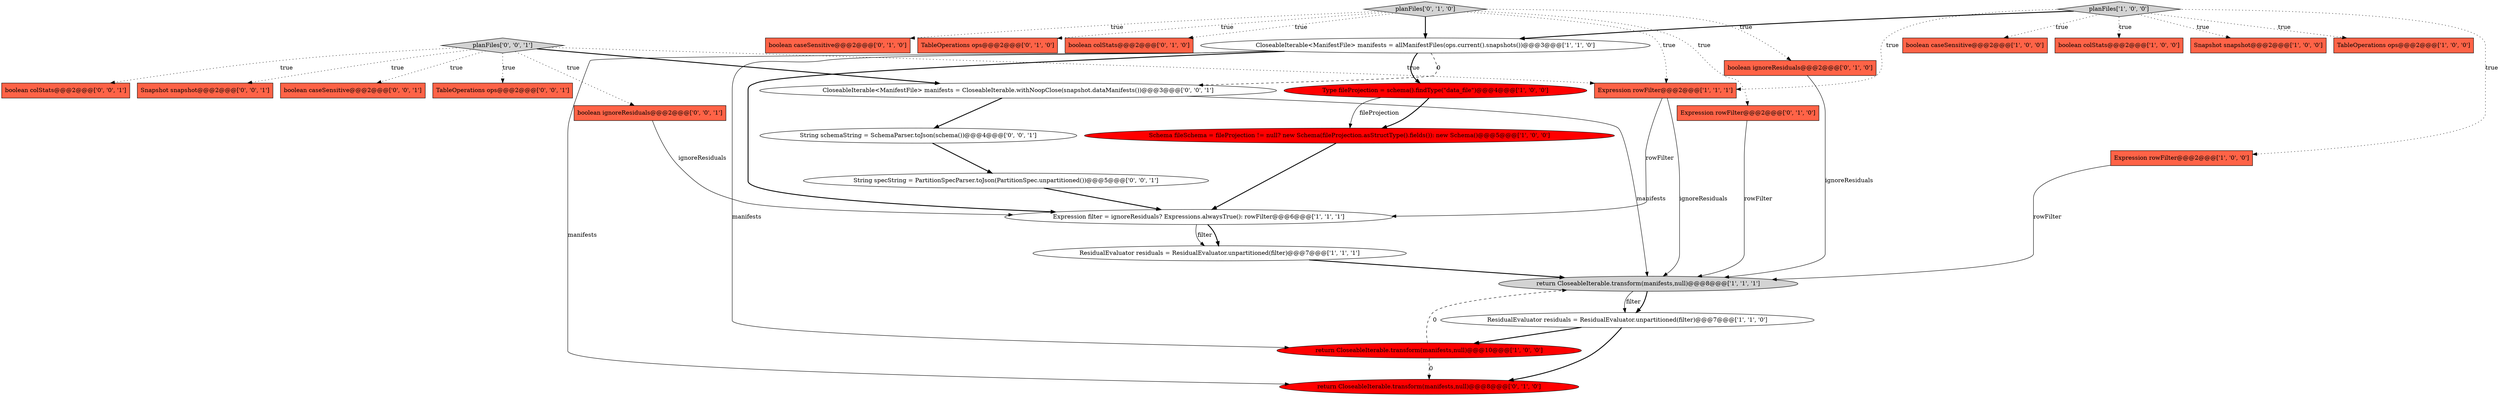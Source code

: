 digraph {
27 [style = filled, label = "boolean colStats@@@2@@@['0', '0', '1']", fillcolor = tomato, shape = box image = "AAA0AAABBB3BBB"];
19 [style = filled, label = "boolean ignoreResiduals@@@2@@@['0', '1', '0']", fillcolor = tomato, shape = box image = "AAA0AAABBB2BBB"];
5 [style = filled, label = "boolean caseSensitive@@@2@@@['1', '0', '0']", fillcolor = tomato, shape = box image = "AAA0AAABBB1BBB"];
29 [style = filled, label = "String specString = PartitionSpecParser.toJson(PartitionSpec.unpartitioned())@@@5@@@['0', '0', '1']", fillcolor = white, shape = ellipse image = "AAA0AAABBB3BBB"];
11 [style = filled, label = "Expression filter = ignoreResiduals? Expressions.alwaysTrue(): rowFilter@@@6@@@['1', '1', '1']", fillcolor = white, shape = ellipse image = "AAA0AAABBB1BBB"];
10 [style = filled, label = "boolean colStats@@@2@@@['1', '0', '0']", fillcolor = tomato, shape = box image = "AAA0AAABBB1BBB"];
7 [style = filled, label = "Snapshot snapshot@@@2@@@['1', '0', '0']", fillcolor = tomato, shape = box image = "AAA0AAABBB1BBB"];
15 [style = filled, label = "Expression rowFilter@@@2@@@['0', '1', '0']", fillcolor = tomato, shape = box image = "AAA0AAABBB2BBB"];
8 [style = filled, label = "return CloseableIterable.transform(manifests,null)@@@10@@@['1', '0', '0']", fillcolor = red, shape = ellipse image = "AAA1AAABBB1BBB"];
16 [style = filled, label = "boolean caseSensitive@@@2@@@['0', '1', '0']", fillcolor = tomato, shape = box image = "AAA0AAABBB2BBB"];
2 [style = filled, label = "return CloseableIterable.transform(manifests,null)@@@8@@@['1', '1', '1']", fillcolor = lightgray, shape = ellipse image = "AAA0AAABBB1BBB"];
12 [style = filled, label = "ResidualEvaluator residuals = ResidualEvaluator.unpartitioned(filter)@@@7@@@['1', '1', '0']", fillcolor = white, shape = ellipse image = "AAA0AAABBB1BBB"];
21 [style = filled, label = "planFiles['0', '1', '0']", fillcolor = lightgray, shape = diamond image = "AAA0AAABBB2BBB"];
3 [style = filled, label = "planFiles['1', '0', '0']", fillcolor = lightgray, shape = diamond image = "AAA0AAABBB1BBB"];
28 [style = filled, label = "Snapshot snapshot@@@2@@@['0', '0', '1']", fillcolor = tomato, shape = box image = "AAA0AAABBB3BBB"];
4 [style = filled, label = "Type fileProjection = schema().findType(\"data_file\")@@@4@@@['1', '0', '0']", fillcolor = red, shape = ellipse image = "AAA1AAABBB1BBB"];
22 [style = filled, label = "boolean ignoreResiduals@@@2@@@['0', '0', '1']", fillcolor = tomato, shape = box image = "AAA0AAABBB3BBB"];
26 [style = filled, label = "boolean caseSensitive@@@2@@@['0', '0', '1']", fillcolor = tomato, shape = box image = "AAA0AAABBB3BBB"];
18 [style = filled, label = "TableOperations ops@@@2@@@['0', '1', '0']", fillcolor = tomato, shape = box image = "AAA0AAABBB2BBB"];
9 [style = filled, label = "CloseableIterable<ManifestFile> manifests = allManifestFiles(ops.current().snapshots())@@@3@@@['1', '1', '0']", fillcolor = white, shape = ellipse image = "AAA0AAABBB1BBB"];
20 [style = filled, label = "return CloseableIterable.transform(manifests,null)@@@8@@@['0', '1', '0']", fillcolor = red, shape = ellipse image = "AAA1AAABBB2BBB"];
6 [style = filled, label = "Expression rowFilter@@@2@@@['1', '0', '0']", fillcolor = tomato, shape = box image = "AAA0AAABBB1BBB"];
1 [style = filled, label = "TableOperations ops@@@2@@@['1', '0', '0']", fillcolor = tomato, shape = box image = "AAA0AAABBB1BBB"];
24 [style = filled, label = "String schemaString = SchemaParser.toJson(schema())@@@4@@@['0', '0', '1']", fillcolor = white, shape = ellipse image = "AAA0AAABBB3BBB"];
14 [style = filled, label = "ResidualEvaluator residuals = ResidualEvaluator.unpartitioned(filter)@@@7@@@['1', '1', '1']", fillcolor = white, shape = ellipse image = "AAA0AAABBB1BBB"];
13 [style = filled, label = "Expression rowFilter@@@2@@@['1', '1', '1']", fillcolor = tomato, shape = box image = "AAA0AAABBB1BBB"];
30 [style = filled, label = "CloseableIterable<ManifestFile> manifests = CloseableIterable.withNoopClose(snapshot.dataManifests())@@@3@@@['0', '0', '1']", fillcolor = white, shape = ellipse image = "AAA0AAABBB3BBB"];
17 [style = filled, label = "boolean colStats@@@2@@@['0', '1', '0']", fillcolor = tomato, shape = box image = "AAA0AAABBB2BBB"];
23 [style = filled, label = "planFiles['0', '0', '1']", fillcolor = lightgray, shape = diamond image = "AAA0AAABBB3BBB"];
0 [style = filled, label = "Schema fileSchema = fileProjection != null? new Schema(fileProjection.asStructType().fields()): new Schema()@@@5@@@['1', '0', '0']", fillcolor = red, shape = ellipse image = "AAA1AAABBB1BBB"];
25 [style = filled, label = "TableOperations ops@@@2@@@['0', '0', '1']", fillcolor = tomato, shape = box image = "AAA0AAABBB3BBB"];
30->24 [style = bold, label=""];
3->7 [style = dotted, label="true"];
9->11 [style = bold, label=""];
23->30 [style = bold, label=""];
21->15 [style = dotted, label="true"];
23->22 [style = dotted, label="true"];
11->14 [style = bold, label=""];
21->18 [style = dotted, label="true"];
23->28 [style = dotted, label="true"];
9->4 [style = bold, label=""];
3->10 [style = dotted, label="true"];
8->20 [style = dashed, label="0"];
12->20 [style = bold, label=""];
0->11 [style = bold, label=""];
21->17 [style = dotted, label="true"];
24->29 [style = bold, label=""];
8->2 [style = dashed, label="0"];
3->6 [style = dotted, label="true"];
13->2 [style = solid, label="ignoreResiduals"];
2->12 [style = bold, label=""];
4->0 [style = bold, label=""];
13->11 [style = solid, label="rowFilter"];
3->9 [style = bold, label=""];
21->9 [style = bold, label=""];
3->5 [style = dotted, label="true"];
23->26 [style = dotted, label="true"];
19->2 [style = solid, label="ignoreResiduals"];
22->11 [style = solid, label="ignoreResiduals"];
4->0 [style = solid, label="fileProjection"];
12->8 [style = bold, label=""];
2->12 [style = solid, label="filter"];
21->19 [style = dotted, label="true"];
23->13 [style = dotted, label="true"];
23->27 [style = dotted, label="true"];
6->2 [style = solid, label="rowFilter"];
30->2 [style = solid, label="manifests"];
9->8 [style = solid, label="manifests"];
21->13 [style = dotted, label="true"];
14->2 [style = bold, label=""];
15->2 [style = solid, label="rowFilter"];
21->16 [style = dotted, label="true"];
9->20 [style = solid, label="manifests"];
3->1 [style = dotted, label="true"];
23->25 [style = dotted, label="true"];
29->11 [style = bold, label=""];
9->30 [style = dashed, label="0"];
3->13 [style = dotted, label="true"];
11->14 [style = solid, label="filter"];
}
